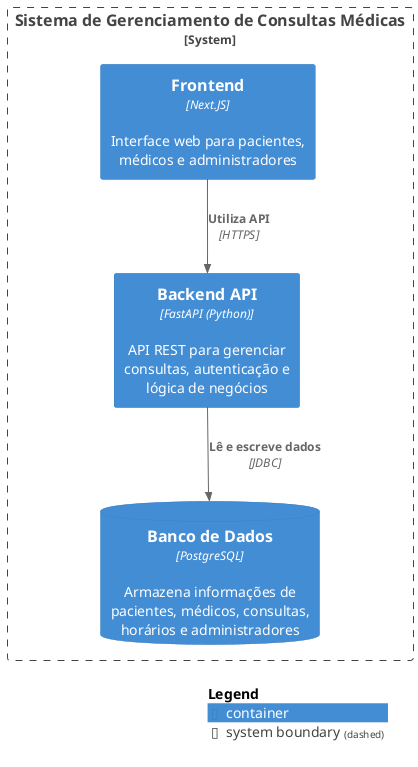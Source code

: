@startuml C4_Container

!include <C4/C4_Container>

System_Boundary(c1, "Sistema de Gerenciamento de Consultas Médicas") {

  Container(frontend, "Frontend", "Next.JS", "Interface web para pacientes, médicos e administradores")
  ContainerDb(banco_dados, "Banco de Dados", "PostgreSQL", "Armazena informações de pacientes, médicos, consultas, horários e administradores")
  Container(backend, "Backend API", "FastAPI (Python)", "API REST para gerenciar consultas, autenticação e lógica de negócios")

}

Rel(frontend, backend, "Utiliza API", "HTTPS")
Rel(backend, banco_dados, "Lê e escreve dados", "JDBC")

SHOW_LEGEND()

@enduml